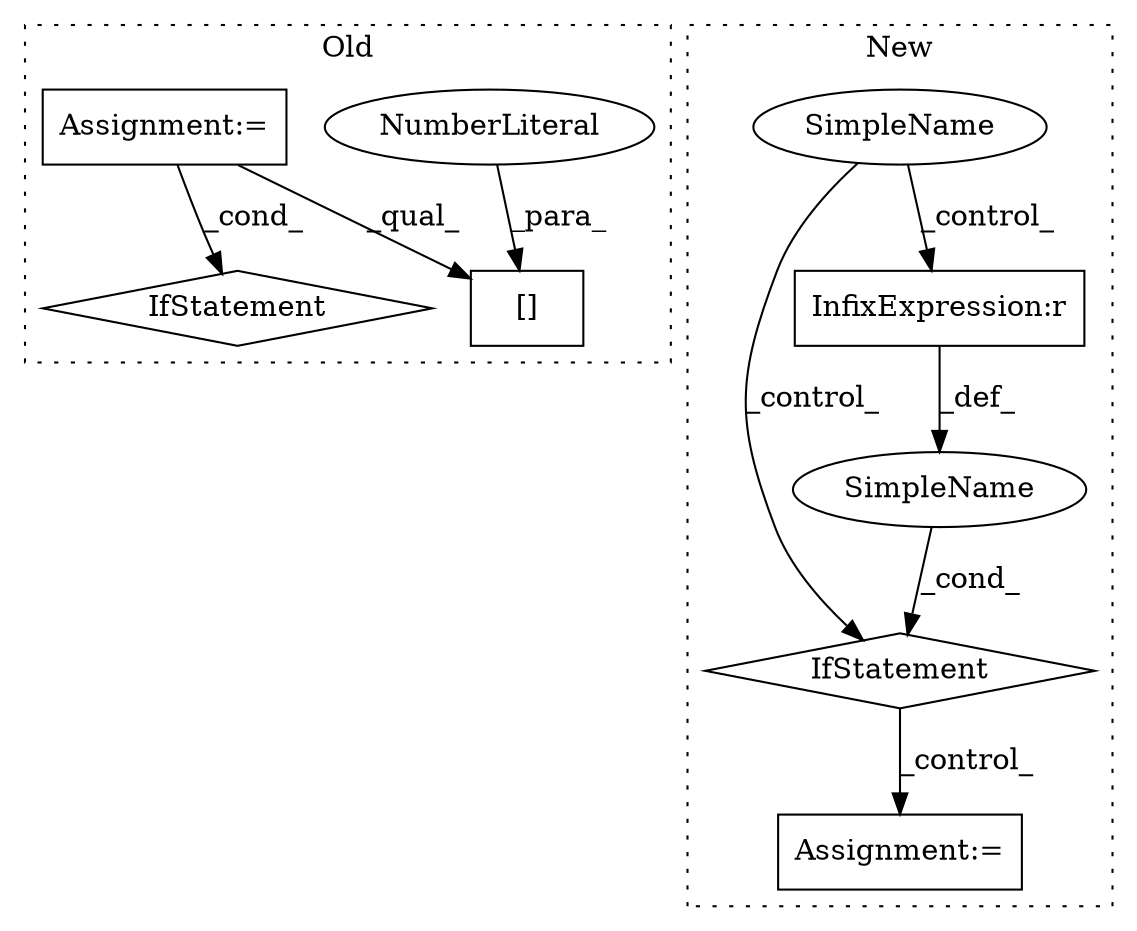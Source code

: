 digraph G {
subgraph cluster0 {
1 [label="[]" a="2" s="12240,12254" l="13,1" shape="box"];
6 [label="NumberLiteral" a="34" s="12253" l="1" shape="ellipse"];
8 [label="Assignment:=" a="7" s="12170" l="50" shape="box"];
9 [label="IfStatement" a="25" s="12232,12265" l="4,2" shape="diamond"];
label = "Old";
style="dotted";
}
subgraph cluster1 {
2 [label="IfStatement" a="25" s="12409,12449" l="4,2" shape="diamond"];
3 [label="Assignment:=" a="7" s="12478" l="1" shape="box"];
4 [label="SimpleName" a="42" s="" l="" shape="ellipse"];
5 [label="InfixExpression:r" a="27" s="12426" l="3" shape="box"];
7 [label="SimpleName" a="42" s="" l="" shape="ellipse"];
label = "New";
style="dotted";
}
2 -> 3 [label="_control_"];
4 -> 2 [label="_cond_"];
5 -> 4 [label="_def_"];
6 -> 1 [label="_para_"];
7 -> 2 [label="_control_"];
7 -> 5 [label="_control_"];
8 -> 9 [label="_cond_"];
8 -> 1 [label="_qual_"];
}